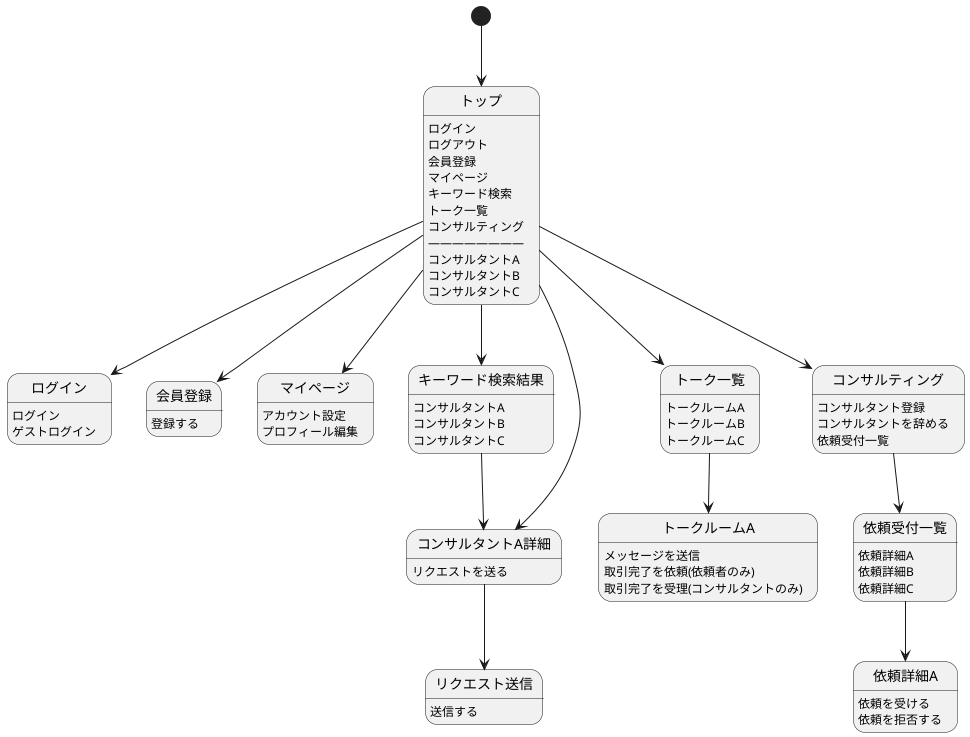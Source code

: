 @startuml

[*] --> トップ
トップ : ログイン
トップ : ログアウト
トップ : 会員登録
トップ : マイページ
トップ : キーワード検索
トップ : トーク一覧
トップ : コンサルティング
トップ : ――――――――
トップ : コンサルタントA
トップ : コンサルタントB
トップ : コンサルタントC
トップ --> ログイン
トップ --> 会員登録
トップ --> マイページ
トップ --> キーワード検索結果
トップ --> トーク一覧
トップ --> コンサルティング
トップ --> コンサルタントA詳細

ログイン : ログイン
ログイン : ゲストログイン

会員登録 : 登録する

マイページ : アカウント設定
マイページ : プロフィール編集

キーワード検索結果: コンサルタントA
キーワード検索結果: コンサルタントB
キーワード検索結果: コンサルタントC
キーワード検索結果 --> コンサルタントA詳細

コンサルタントA詳細 : リクエストを送る
コンサルタントA詳細 --> リクエスト送信

リクエスト送信 : 送信する

コンサルティング : コンサルタント登録
コンサルティング : コンサルタントを辞める
コンサルティング : 依頼受付一覧
コンサルティング --> 依頼受付一覧

トーク一覧 :トークルームA
トーク一覧 :トークルームB
トーク一覧 :トークルームC
トーク一覧 --> トークルームA

トークルームA : メッセージを送信
トークルームA : 取引完了を依頼(依頼者のみ)
トークルームA : 取引完了を受理(コンサルタントのみ)

依頼受付一覧 : 依頼詳細A
依頼受付一覧 : 依頼詳細B
依頼受付一覧 : 依頼詳細C
依頼受付一覧 --> 依頼詳細A

依頼詳細A : 依頼を受ける
依頼詳細A : 依頼を拒否する

@enduml
